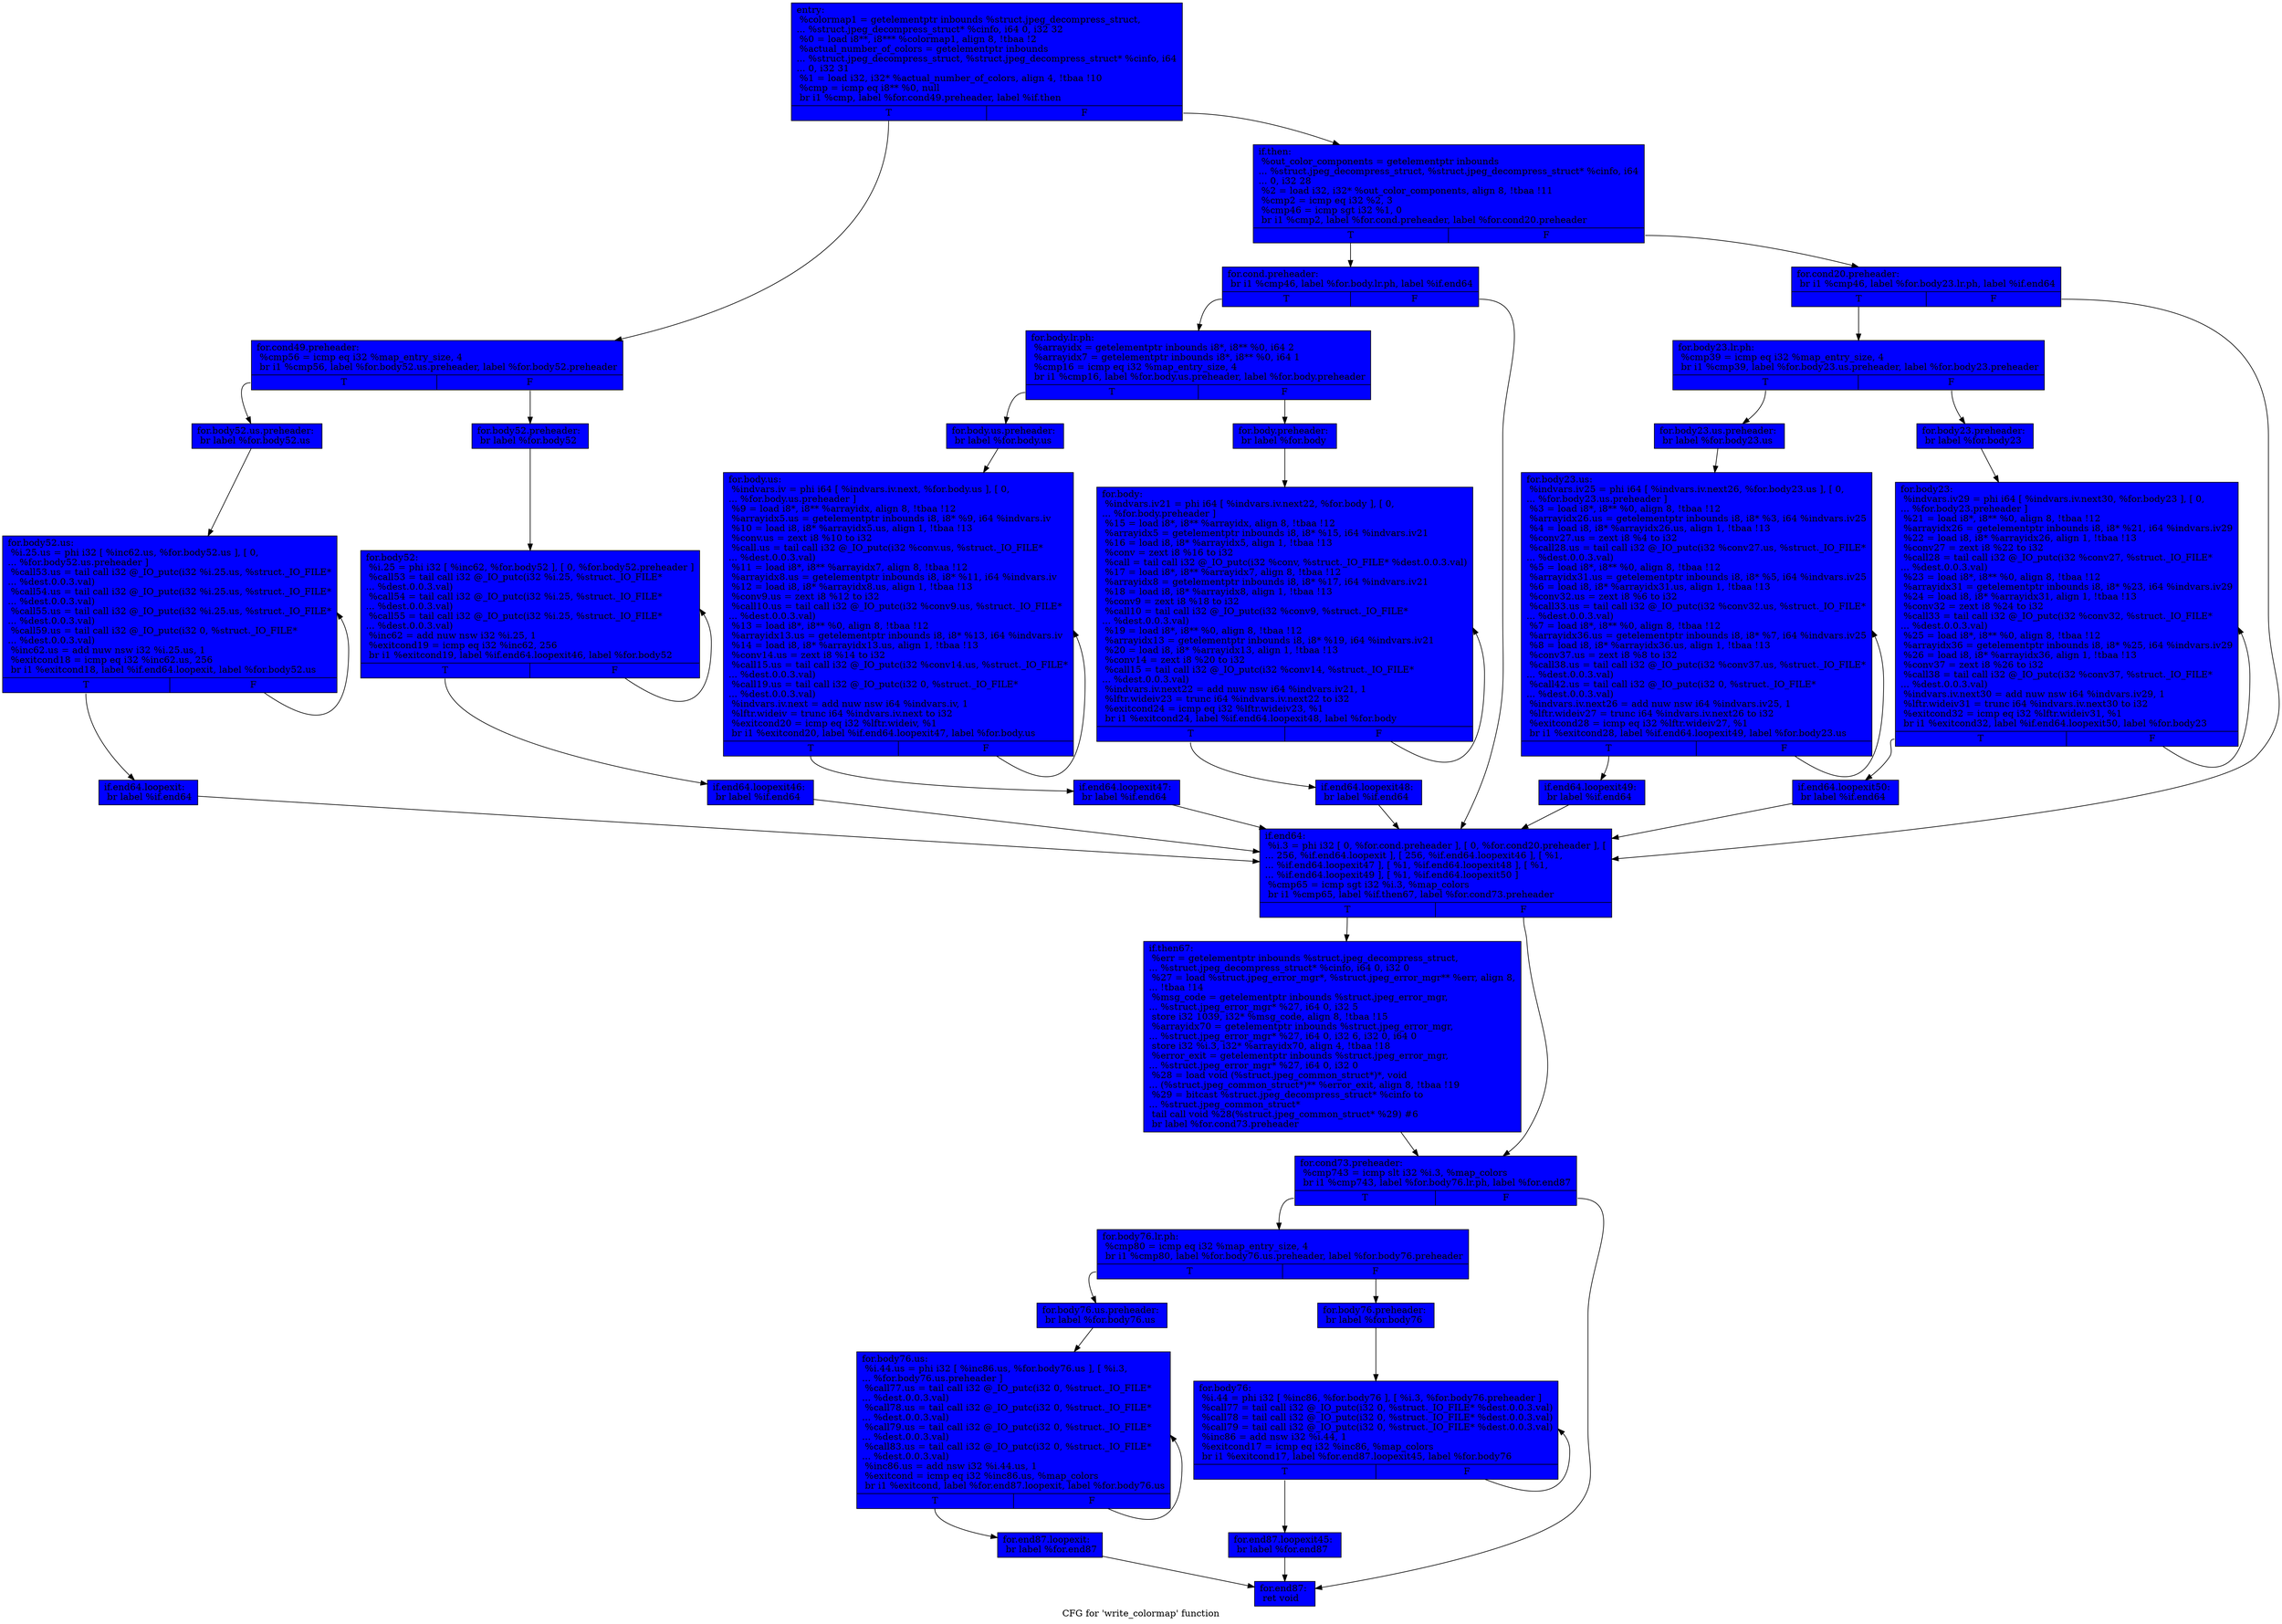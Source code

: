 digraph "CFG for 'write_colormap' function" {
	label="CFG for 'write_colormap' function";

	Node0x4fc8180 [shape=record, style = filled, fillcolor = blue, label="{entry:\l  %colormap1 = getelementptr inbounds %struct.jpeg_decompress_struct,\l... %struct.jpeg_decompress_struct* %cinfo, i64 0, i32 32\l  %0 = load i8**, i8*** %colormap1, align 8, !tbaa !2\l  %actual_number_of_colors = getelementptr inbounds\l... %struct.jpeg_decompress_struct, %struct.jpeg_decompress_struct* %cinfo, i64\l... 0, i32 31\l  %1 = load i32, i32* %actual_number_of_colors, align 4, !tbaa !10\l  %cmp = icmp eq i8** %0, null\l  br i1 %cmp, label %for.cond49.preheader, label %if.then\l|{<s0>T|<s1>F}}"];
	Node0x4fc8180:s0 -> Node0x4fc8770;
	Node0x4fc8180:s1 -> Node0x4fc8810;
	Node0x4fc8770 [shape=record, style = filled, fillcolor = blue, label="{for.cond49.preheader:                             \l  %cmp56 = icmp eq i32 %map_entry_size, 4\l  br i1 %cmp56, label %for.body52.us.preheader, label %for.body52.preheader\l|{<s0>T|<s1>F}}"];
	Node0x4fc8770:s0 -> Node0x4fc8990;
	Node0x4fc8770:s1 -> Node0x4fc8a30;
	Node0x4fc8a30 [shape=record, style = filled, fillcolor = blue, label="{for.body52.preheader:                             \l  br label %for.body52\l}"];
	Node0x4fc8a30 -> Node0x4fc8c50;
	Node0x4fc8990 [shape=record, style = filled, fillcolor = blue, label="{for.body52.us.preheader:                          \l  br label %for.body52.us\l}"];
	Node0x4fc8990 -> Node0x4fc8ca0;
	Node0x4fc8ca0 [shape=record, style = filled, fillcolor = blue, label="{for.body52.us:                                    \l  %i.25.us = phi i32 [ %inc62.us, %for.body52.us ], [ 0,\l... %for.body52.us.preheader ]\l  %call53.us = tail call i32 @_IO_putc(i32 %i.25.us, %struct._IO_FILE*\l... %dest.0.0.3.val)\l  %call54.us = tail call i32 @_IO_putc(i32 %i.25.us, %struct._IO_FILE*\l... %dest.0.0.3.val)\l  %call55.us = tail call i32 @_IO_putc(i32 %i.25.us, %struct._IO_FILE*\l... %dest.0.0.3.val)\l  %call59.us = tail call i32 @_IO_putc(i32 0, %struct._IO_FILE*\l... %dest.0.0.3.val)\l  %inc62.us = add nuw nsw i32 %i.25.us, 1\l  %exitcond18 = icmp eq i32 %inc62.us, 256\l  br i1 %exitcond18, label %if.end64.loopexit, label %for.body52.us\l|{<s0>T|<s1>F}}"];
	Node0x4fc8ca0:s0 -> Node0x4fc9380;
	Node0x4fc8ca0:s1 -> Node0x4fc8ca0;
	Node0x4fc8810 [shape=record, style = filled, fillcolor = blue, label="{if.then:                                          \l  %out_color_components = getelementptr inbounds\l... %struct.jpeg_decompress_struct, %struct.jpeg_decompress_struct* %cinfo, i64\l... 0, i32 28\l  %2 = load i32, i32* %out_color_components, align 8, !tbaa !11\l  %cmp2 = icmp eq i32 %2, 3\l  %cmp46 = icmp sgt i32 %1, 0\l  br i1 %cmp2, label %for.cond.preheader, label %for.cond20.preheader\l|{<s0>T|<s1>F}}"];
	Node0x4fc8810:s0 -> Node0x4fc8b80;
	Node0x4fc8810:s1 -> Node0x4fc9a40;
	Node0x4fc9a40 [shape=record, style = filled, fillcolor = blue, label="{for.cond20.preheader:                             \l  br i1 %cmp46, label %for.body23.lr.ph, label %if.end64\l|{<s0>T|<s1>F}}"];
	Node0x4fc9a40:s0 -> Node0x4fc9ba0;
	Node0x4fc9a40:s1 -> Node0x4fc9c20;
	Node0x4fc9ba0 [shape=record, style = filled, fillcolor = blue, label="{for.body23.lr.ph:                                 \l  %cmp39 = icmp eq i32 %map_entry_size, 4\l  br i1 %cmp39, label %for.body23.us.preheader, label %for.body23.preheader\l|{<s0>T|<s1>F}}"];
	Node0x4fc9ba0:s0 -> Node0x4fc9e10;
	Node0x4fc9ba0:s1 -> Node0x4fc9eb0;
	Node0x4fc9eb0 [shape=record, style = filled, fillcolor = blue, label="{for.body23.preheader:                             \l  br label %for.body23\l}"];
	Node0x4fc9eb0 -> Node0x4fca040;
	Node0x4fc9e10 [shape=record, style = filled, fillcolor = blue, label="{for.body23.us.preheader:                          \l  br label %for.body23.us\l}"];
	Node0x4fc9e10 -> Node0x4fca0f0;
	Node0x4fca0f0 [shape=record, style = filled, fillcolor = blue, label="{for.body23.us:                                    \l  %indvars.iv25 = phi i64 [ %indvars.iv.next26, %for.body23.us ], [ 0,\l... %for.body23.us.preheader ]\l  %3 = load i8*, i8** %0, align 8, !tbaa !12\l  %arrayidx26.us = getelementptr inbounds i8, i8* %3, i64 %indvars.iv25\l  %4 = load i8, i8* %arrayidx26.us, align 1, !tbaa !13\l  %conv27.us = zext i8 %4 to i32\l  %call28.us = tail call i32 @_IO_putc(i32 %conv27.us, %struct._IO_FILE*\l... %dest.0.0.3.val)\l  %5 = load i8*, i8** %0, align 8, !tbaa !12\l  %arrayidx31.us = getelementptr inbounds i8, i8* %5, i64 %indvars.iv25\l  %6 = load i8, i8* %arrayidx31.us, align 1, !tbaa !13\l  %conv32.us = zext i8 %6 to i32\l  %call33.us = tail call i32 @_IO_putc(i32 %conv32.us, %struct._IO_FILE*\l... %dest.0.0.3.val)\l  %7 = load i8*, i8** %0, align 8, !tbaa !12\l  %arrayidx36.us = getelementptr inbounds i8, i8* %7, i64 %indvars.iv25\l  %8 = load i8, i8* %arrayidx36.us, align 1, !tbaa !13\l  %conv37.us = zext i8 %8 to i32\l  %call38.us = tail call i32 @_IO_putc(i32 %conv37.us, %struct._IO_FILE*\l... %dest.0.0.3.val)\l  %call42.us = tail call i32 @_IO_putc(i32 0, %struct._IO_FILE*\l... %dest.0.0.3.val)\l  %indvars.iv.next26 = add nuw nsw i64 %indvars.iv25, 1\l  %lftr.wideiv27 = trunc i64 %indvars.iv.next26 to i32\l  %exitcond28 = icmp eq i32 %lftr.wideiv27, %1\l  br i1 %exitcond28, label %if.end64.loopexit49, label %for.body23.us\l|{<s0>T|<s1>F}}"];
	Node0x4fca0f0:s0 -> Node0x4fc9720;
	Node0x4fca0f0:s1 -> Node0x4fca0f0;
	Node0x4fc8b80 [shape=record, style = filled, fillcolor = blue, label="{for.cond.preheader:                               \l  br i1 %cmp46, label %for.body.lr.ph, label %if.end64\l|{<s0>T|<s1>F}}"];
	Node0x4fc8b80:s0 -> Node0x4fc9890;
	Node0x4fc8b80:s1 -> Node0x4fc9c20;
	Node0x4fc9890 [shape=record, style = filled, fillcolor = blue, label="{for.body.lr.ph:                                   \l  %arrayidx = getelementptr inbounds i8*, i8** %0, i64 2\l  %arrayidx7 = getelementptr inbounds i8*, i8** %0, i64 1\l  %cmp16 = icmp eq i32 %map_entry_size, 4\l  br i1 %cmp16, label %for.body.us.preheader, label %for.body.preheader\l|{<s0>T|<s1>F}}"];
	Node0x4fc9890:s0 -> Node0x4fcb740;
	Node0x4fc9890:s1 -> Node0x4fcb7c0;
	Node0x4fcb7c0 [shape=record, style = filled, fillcolor = blue, label="{for.body.preheader:                               \l  br label %for.body\l}"];
	Node0x4fcb7c0 -> Node0x4fcb930;
	Node0x4fcb740 [shape=record, style = filled, fillcolor = blue, label="{for.body.us.preheader:                            \l  br label %for.body.us\l}"];
	Node0x4fcb740 -> Node0x4fcba10;
	Node0x4fcba10 [shape=record, style = filled, fillcolor = blue, label="{for.body.us:                                      \l  %indvars.iv = phi i64 [ %indvars.iv.next, %for.body.us ], [ 0,\l... %for.body.us.preheader ]\l  %9 = load i8*, i8** %arrayidx, align 8, !tbaa !12\l  %arrayidx5.us = getelementptr inbounds i8, i8* %9, i64 %indvars.iv\l  %10 = load i8, i8* %arrayidx5.us, align 1, !tbaa !13\l  %conv.us = zext i8 %10 to i32\l  %call.us = tail call i32 @_IO_putc(i32 %conv.us, %struct._IO_FILE*\l... %dest.0.0.3.val)\l  %11 = load i8*, i8** %arrayidx7, align 8, !tbaa !12\l  %arrayidx8.us = getelementptr inbounds i8, i8* %11, i64 %indvars.iv\l  %12 = load i8, i8* %arrayidx8.us, align 1, !tbaa !13\l  %conv9.us = zext i8 %12 to i32\l  %call10.us = tail call i32 @_IO_putc(i32 %conv9.us, %struct._IO_FILE*\l... %dest.0.0.3.val)\l  %13 = load i8*, i8** %0, align 8, !tbaa !12\l  %arrayidx13.us = getelementptr inbounds i8, i8* %13, i64 %indvars.iv\l  %14 = load i8, i8* %arrayidx13.us, align 1, !tbaa !13\l  %conv14.us = zext i8 %14 to i32\l  %call15.us = tail call i32 @_IO_putc(i32 %conv14.us, %struct._IO_FILE*\l... %dest.0.0.3.val)\l  %call19.us = tail call i32 @_IO_putc(i32 0, %struct._IO_FILE*\l... %dest.0.0.3.val)\l  %indvars.iv.next = add nuw nsw i64 %indvars.iv, 1\l  %lftr.wideiv = trunc i64 %indvars.iv.next to i32\l  %exitcond20 = icmp eq i32 %lftr.wideiv, %1\l  br i1 %exitcond20, label %if.end64.loopexit47, label %for.body.us\l|{<s0>T|<s1>F}}"];
	Node0x4fcba10:s0 -> Node0x4fcc7f0;
	Node0x4fcba10:s1 -> Node0x4fcba10;
	Node0x4fcb930 [shape=record, style = filled, fillcolor = blue, label="{for.body:                                         \l  %indvars.iv21 = phi i64 [ %indvars.iv.next22, %for.body ], [ 0,\l... %for.body.preheader ]\l  %15 = load i8*, i8** %arrayidx, align 8, !tbaa !12\l  %arrayidx5 = getelementptr inbounds i8, i8* %15, i64 %indvars.iv21\l  %16 = load i8, i8* %arrayidx5, align 1, !tbaa !13\l  %conv = zext i8 %16 to i32\l  %call = tail call i32 @_IO_putc(i32 %conv, %struct._IO_FILE* %dest.0.0.3.val)\l  %17 = load i8*, i8** %arrayidx7, align 8, !tbaa !12\l  %arrayidx8 = getelementptr inbounds i8, i8* %17, i64 %indvars.iv21\l  %18 = load i8, i8* %arrayidx8, align 1, !tbaa !13\l  %conv9 = zext i8 %18 to i32\l  %call10 = tail call i32 @_IO_putc(i32 %conv9, %struct._IO_FILE*\l... %dest.0.0.3.val)\l  %19 = load i8*, i8** %0, align 8, !tbaa !12\l  %arrayidx13 = getelementptr inbounds i8, i8* %19, i64 %indvars.iv21\l  %20 = load i8, i8* %arrayidx13, align 1, !tbaa !13\l  %conv14 = zext i8 %20 to i32\l  %call15 = tail call i32 @_IO_putc(i32 %conv14, %struct._IO_FILE*\l... %dest.0.0.3.val)\l  %indvars.iv.next22 = add nuw nsw i64 %indvars.iv21, 1\l  %lftr.wideiv23 = trunc i64 %indvars.iv.next22 to i32\l  %exitcond24 = icmp eq i32 %lftr.wideiv23, %1\l  br i1 %exitcond24, label %if.end64.loopexit48, label %for.body\l|{<s0>T|<s1>F}}"];
	Node0x4fcb930:s0 -> Node0x4fcd5e0;
	Node0x4fcb930:s1 -> Node0x4fcb930;
	Node0x4fca040 [shape=record, style = filled, fillcolor = blue, label="{for.body23:                                       \l  %indvars.iv29 = phi i64 [ %indvars.iv.next30, %for.body23 ], [ 0,\l... %for.body23.preheader ]\l  %21 = load i8*, i8** %0, align 8, !tbaa !12\l  %arrayidx26 = getelementptr inbounds i8, i8* %21, i64 %indvars.iv29\l  %22 = load i8, i8* %arrayidx26, align 1, !tbaa !13\l  %conv27 = zext i8 %22 to i32\l  %call28 = tail call i32 @_IO_putc(i32 %conv27, %struct._IO_FILE*\l... %dest.0.0.3.val)\l  %23 = load i8*, i8** %0, align 8, !tbaa !12\l  %arrayidx31 = getelementptr inbounds i8, i8* %23, i64 %indvars.iv29\l  %24 = load i8, i8* %arrayidx31, align 1, !tbaa !13\l  %conv32 = zext i8 %24 to i32\l  %call33 = tail call i32 @_IO_putc(i32 %conv32, %struct._IO_FILE*\l... %dest.0.0.3.val)\l  %25 = load i8*, i8** %0, align 8, !tbaa !12\l  %arrayidx36 = getelementptr inbounds i8, i8* %25, i64 %indvars.iv29\l  %26 = load i8, i8* %arrayidx36, align 1, !tbaa !13\l  %conv37 = zext i8 %26 to i32\l  %call38 = tail call i32 @_IO_putc(i32 %conv37, %struct._IO_FILE*\l... %dest.0.0.3.val)\l  %indvars.iv.next30 = add nuw nsw i64 %indvars.iv29, 1\l  %lftr.wideiv31 = trunc i64 %indvars.iv.next30 to i32\l  %exitcond32 = icmp eq i32 %lftr.wideiv31, %1\l  br i1 %exitcond32, label %if.end64.loopexit50, label %for.body23\l|{<s0>T|<s1>F}}"];
	Node0x4fca040:s0 -> Node0x4fcb170;
	Node0x4fca040:s1 -> Node0x4fca040;
	Node0x4fc8c50 [shape=record, style = filled, fillcolor = blue, label="{for.body52:                                       \l  %i.25 = phi i32 [ %inc62, %for.body52 ], [ 0, %for.body52.preheader ]\l  %call53 = tail call i32 @_IO_putc(i32 %i.25, %struct._IO_FILE*\l... %dest.0.0.3.val)\l  %call54 = tail call i32 @_IO_putc(i32 %i.25, %struct._IO_FILE*\l... %dest.0.0.3.val)\l  %call55 = tail call i32 @_IO_putc(i32 %i.25, %struct._IO_FILE*\l... %dest.0.0.3.val)\l  %inc62 = add nuw nsw i32 %i.25, 1\l  %exitcond19 = icmp eq i32 %inc62, 256\l  br i1 %exitcond19, label %if.end64.loopexit46, label %for.body52\l|{<s0>T|<s1>F}}"];
	Node0x4fc8c50:s0 -> Node0x4fcefb0;
	Node0x4fc8c50:s1 -> Node0x4fc8c50;
	Node0x4fc9380 [shape=record, style = filled, fillcolor = blue, label="{if.end64.loopexit:                                \l  br label %if.end64\l}"];
	Node0x4fc9380 -> Node0x4fc9c20;
	Node0x4fcefb0 [shape=record, style = filled, fillcolor = blue, label="{if.end64.loopexit46:                              \l  br label %if.end64\l}"];
	Node0x4fcefb0 -> Node0x4fc9c20;
	Node0x4fcc7f0 [shape=record, style = filled, fillcolor = blue, label="{if.end64.loopexit47:                              \l  br label %if.end64\l}"];
	Node0x4fcc7f0 -> Node0x4fc9c20;
	Node0x4fcd5e0 [shape=record, style = filled, fillcolor = blue, label="{if.end64.loopexit48:                              \l  br label %if.end64\l}"];
	Node0x4fcd5e0 -> Node0x4fc9c20;
	Node0x4fc9720 [shape=record, style = filled, fillcolor = blue, label="{if.end64.loopexit49:                              \l  br label %if.end64\l}"];
	Node0x4fc9720 -> Node0x4fc9c20;
	Node0x4fcb170 [shape=record, style = filled, fillcolor = blue, label="{if.end64.loopexit50:                              \l  br label %if.end64\l}"];
	Node0x4fcb170 -> Node0x4fc9c20;
	Node0x4fc9c20 [shape=record, style = filled, fillcolor = blue, label="{if.end64:                                         \l  %i.3 = phi i32 [ 0, %for.cond.preheader ], [ 0, %for.cond20.preheader ], [\l... 256, %if.end64.loopexit ], [ 256, %if.end64.loopexit46 ], [ %1,\l... %if.end64.loopexit47 ], [ %1, %if.end64.loopexit48 ], [ %1,\l... %if.end64.loopexit49 ], [ %1, %if.end64.loopexit50 ]\l  %cmp65 = icmp sgt i32 %i.3, %map_colors\l  br i1 %cmp65, label %if.then67, label %for.cond73.preheader\l|{<s0>T|<s1>F}}"];
	Node0x4fc9c20:s0 -> Node0x4fcf240;
	Node0x4fc9c20:s1 -> Node0x4fcf320;
	Node0x4fcf240 [shape=record, style = filled, fillcolor = blue, label="{if.then67:                                        \l  %err = getelementptr inbounds %struct.jpeg_decompress_struct,\l... %struct.jpeg_decompress_struct* %cinfo, i64 0, i32 0\l  %27 = load %struct.jpeg_error_mgr*, %struct.jpeg_error_mgr** %err, align 8,\l... !tbaa !14\l  %msg_code = getelementptr inbounds %struct.jpeg_error_mgr,\l... %struct.jpeg_error_mgr* %27, i64 0, i32 5\l  store i32 1039, i32* %msg_code, align 8, !tbaa !15\l  %arrayidx70 = getelementptr inbounds %struct.jpeg_error_mgr,\l... %struct.jpeg_error_mgr* %27, i64 0, i32 6, i32 0, i64 0\l  store i32 %i.3, i32* %arrayidx70, align 4, !tbaa !18\l  %error_exit = getelementptr inbounds %struct.jpeg_error_mgr,\l... %struct.jpeg_error_mgr* %27, i64 0, i32 0\l  %28 = load void (%struct.jpeg_common_struct*)*, void\l... (%struct.jpeg_common_struct*)** %error_exit, align 8, !tbaa !19\l  %29 = bitcast %struct.jpeg_decompress_struct* %cinfo to\l... %struct.jpeg_common_struct*\l  tail call void %28(%struct.jpeg_common_struct* %29) #6\l  br label %for.cond73.preheader\l}"];
	Node0x4fcf240 -> Node0x4fcf320;
	Node0x4fcf320 [shape=record, style = filled, fillcolor = blue, label="{for.cond73.preheader:                             \l  %cmp743 = icmp slt i32 %i.3, %map_colors\l  br i1 %cmp743, label %for.body76.lr.ph, label %for.end87\l|{<s0>T|<s1>F}}"];
	Node0x4fcf320:s0 -> Node0x4fcfcb0;
	Node0x4fcf320:s1 -> Node0x4fcfd30;
	Node0x4fcfcb0 [shape=record, style = filled, fillcolor = blue, label="{for.body76.lr.ph:                                 \l  %cmp80 = icmp eq i32 %map_entry_size, 4\l  br i1 %cmp80, label %for.body76.us.preheader, label %for.body76.preheader\l|{<s0>T|<s1>F}}"];
	Node0x4fcfcb0:s0 -> Node0x4fcff20;
	Node0x4fcfcb0:s1 -> Node0x4fcffc0;
	Node0x4fcffc0 [shape=record, style = filled, fillcolor = blue, label="{for.body76.preheader:                             \l  br label %for.body76\l}"];
	Node0x4fcffc0 -> Node0x4fd0150;
	Node0x4fcff20 [shape=record, style = filled, fillcolor = blue, label="{for.body76.us.preheader:                          \l  br label %for.body76.us\l}"];
	Node0x4fcff20 -> Node0x4fd0200;
	Node0x4fd0200 [shape=record, style = filled, fillcolor = blue, label="{for.body76.us:                                    \l  %i.44.us = phi i32 [ %inc86.us, %for.body76.us ], [ %i.3,\l... %for.body76.us.preheader ]\l  %call77.us = tail call i32 @_IO_putc(i32 0, %struct._IO_FILE*\l... %dest.0.0.3.val)\l  %call78.us = tail call i32 @_IO_putc(i32 0, %struct._IO_FILE*\l... %dest.0.0.3.val)\l  %call79.us = tail call i32 @_IO_putc(i32 0, %struct._IO_FILE*\l... %dest.0.0.3.val)\l  %call83.us = tail call i32 @_IO_putc(i32 0, %struct._IO_FILE*\l... %dest.0.0.3.val)\l  %inc86.us = add nsw i32 %i.44.us, 1\l  %exitcond = icmp eq i32 %inc86.us, %map_colors\l  br i1 %exitcond, label %for.end87.loopexit, label %for.body76.us\l|{<s0>T|<s1>F}}"];
	Node0x4fd0200:s0 -> Node0x4fd09d0;
	Node0x4fd0200:s1 -> Node0x4fd0200;
	Node0x4fd0150 [shape=record, style = filled, fillcolor = blue, label="{for.body76:                                       \l  %i.44 = phi i32 [ %inc86, %for.body76 ], [ %i.3, %for.body76.preheader ]\l  %call77 = tail call i32 @_IO_putc(i32 0, %struct._IO_FILE* %dest.0.0.3.val)\l  %call78 = tail call i32 @_IO_putc(i32 0, %struct._IO_FILE* %dest.0.0.3.val)\l  %call79 = tail call i32 @_IO_putc(i32 0, %struct._IO_FILE* %dest.0.0.3.val)\l  %inc86 = add nsw i32 %i.44, 1\l  %exitcond17 = icmp eq i32 %inc86, %map_colors\l  br i1 %exitcond17, label %for.end87.loopexit45, label %for.body76\l|{<s0>T|<s1>F}}"];
	Node0x4fd0150:s0 -> Node0x4fd1030;
	Node0x4fd0150:s1 -> Node0x4fd0150;
	Node0x4fd09d0 [shape=record, style = filled, fillcolor = blue, label="{for.end87.loopexit:                               \l  br label %for.end87\l}"];
	Node0x4fd09d0 -> Node0x4fcfd30;
	Node0x4fd1030 [shape=record, style = filled, fillcolor = blue, label="{for.end87.loopexit45:                             \l  br label %for.end87\l}"];
	Node0x4fd1030 -> Node0x4fcfd30;
	Node0x4fcfd30 [shape=record, style = filled, fillcolor = blue, label="{for.end87:                                        \l  ret void\l}"];
}
